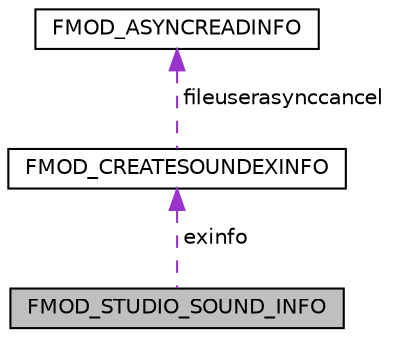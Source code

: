 digraph "FMOD_STUDIO_SOUND_INFO"
{
  edge [fontname="Helvetica",fontsize="10",labelfontname="Helvetica",labelfontsize="10"];
  node [fontname="Helvetica",fontsize="10",shape=record];
  Node1 [label="FMOD_STUDIO_SOUND_INFO",height=0.2,width=0.4,color="black", fillcolor="grey75", style="filled", fontcolor="black"];
  Node2 -> Node1 [dir="back",color="darkorchid3",fontsize="10",style="dashed",label=" exinfo" ,fontname="Helvetica"];
  Node2 [label="FMOD_CREATESOUNDEXINFO",height=0.2,width=0.4,color="black", fillcolor="white", style="filled",URL="$struct_f_m_o_d___c_r_e_a_t_e_s_o_u_n_d_e_x_i_n_f_o.html"];
  Node3 -> Node2 [dir="back",color="darkorchid3",fontsize="10",style="dashed",label=" fileuserasynccancel" ,fontname="Helvetica"];
  Node3 [label="FMOD_ASYNCREADINFO",height=0.2,width=0.4,color="black", fillcolor="white", style="filled",URL="$struct_f_m_o_d___a_s_y_n_c_r_e_a_d_i_n_f_o.html"];
}
